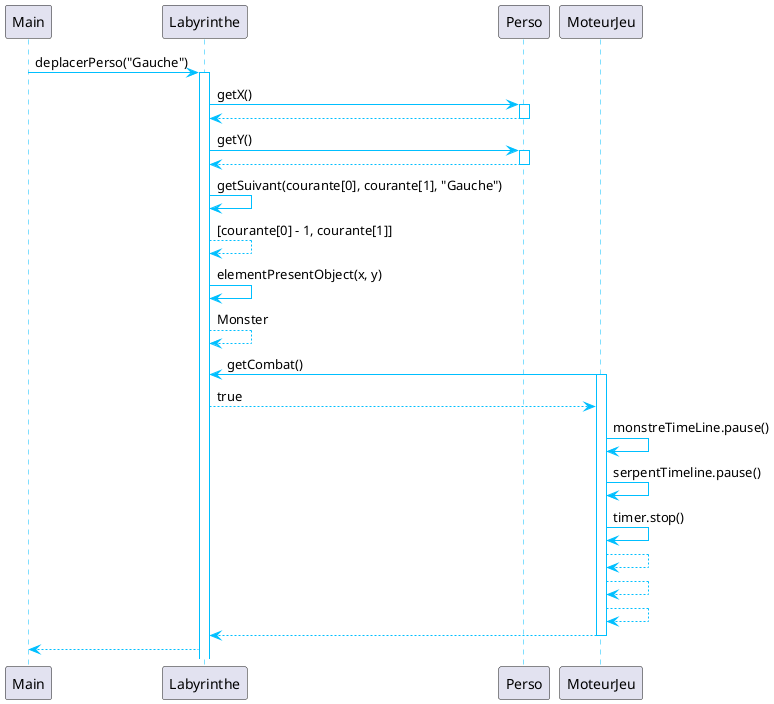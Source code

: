 @startuml

' Activation style
skinparam sequence {
    ArrowColor DeepSkyBlue
    ActorBorderColor DeepSkyBlue
    LifeLineBorderColor DeepSkyBlue
}
Main -> Labyrinthe: deplacerPerso("Gauche")
activate Labyrinthe

Labyrinthe -> Perso: getX()
activate Perso
Labyrinthe <-- Perso:
deactivate Perso

Labyrinthe -> Perso: getY()
activate Perso
Labyrinthe <-- Perso:
deactivate Perso


Labyrinthe -> Labyrinthe: getSuivant(courante[0], courante[1], "Gauche")
Labyrinthe --> Labyrinthe: [courante[0] - 1, courante[1]]


Labyrinthe -> Labyrinthe: elementPresentObject(x, y)
Labyrinthe --> Labyrinthe: Monster


MoteurJeu -> Labyrinthe: getCombat()
activate MoteurJeu
Labyrinthe --> MoteurJeu: true

MoteurJeu -> MoteurJeu : monstreTimeLine.pause()
MoteurJeu -> MoteurJeu : serpentTimeline.pause()
MoteurJeu -> MoteurJeu : timer.stop()
MoteurJeu --> MoteurJeu
MoteurJeu --> MoteurJeu
MoteurJeu --> MoteurJeu
MoteurJeu --> Labyrinthe
deactivate MoteurJeu
Main <-- Labyrinthe
@enduml
